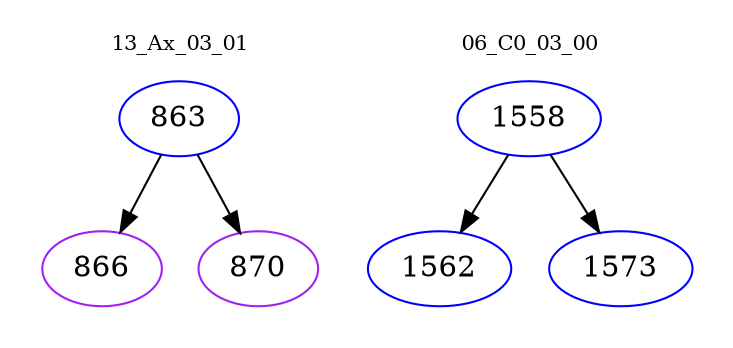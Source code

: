 digraph{
subgraph cluster_0 {
color = white
label = "13_Ax_03_01";
fontsize=10;
T0_863 [label="863", color="blue"]
T0_863 -> T0_866 [color="black"]
T0_866 [label="866", color="purple"]
T0_863 -> T0_870 [color="black"]
T0_870 [label="870", color="purple"]
}
subgraph cluster_1 {
color = white
label = "06_C0_03_00";
fontsize=10;
T1_1558 [label="1558", color="blue"]
T1_1558 -> T1_1562 [color="black"]
T1_1562 [label="1562", color="blue"]
T1_1558 -> T1_1573 [color="black"]
T1_1573 [label="1573", color="blue"]
}
}
